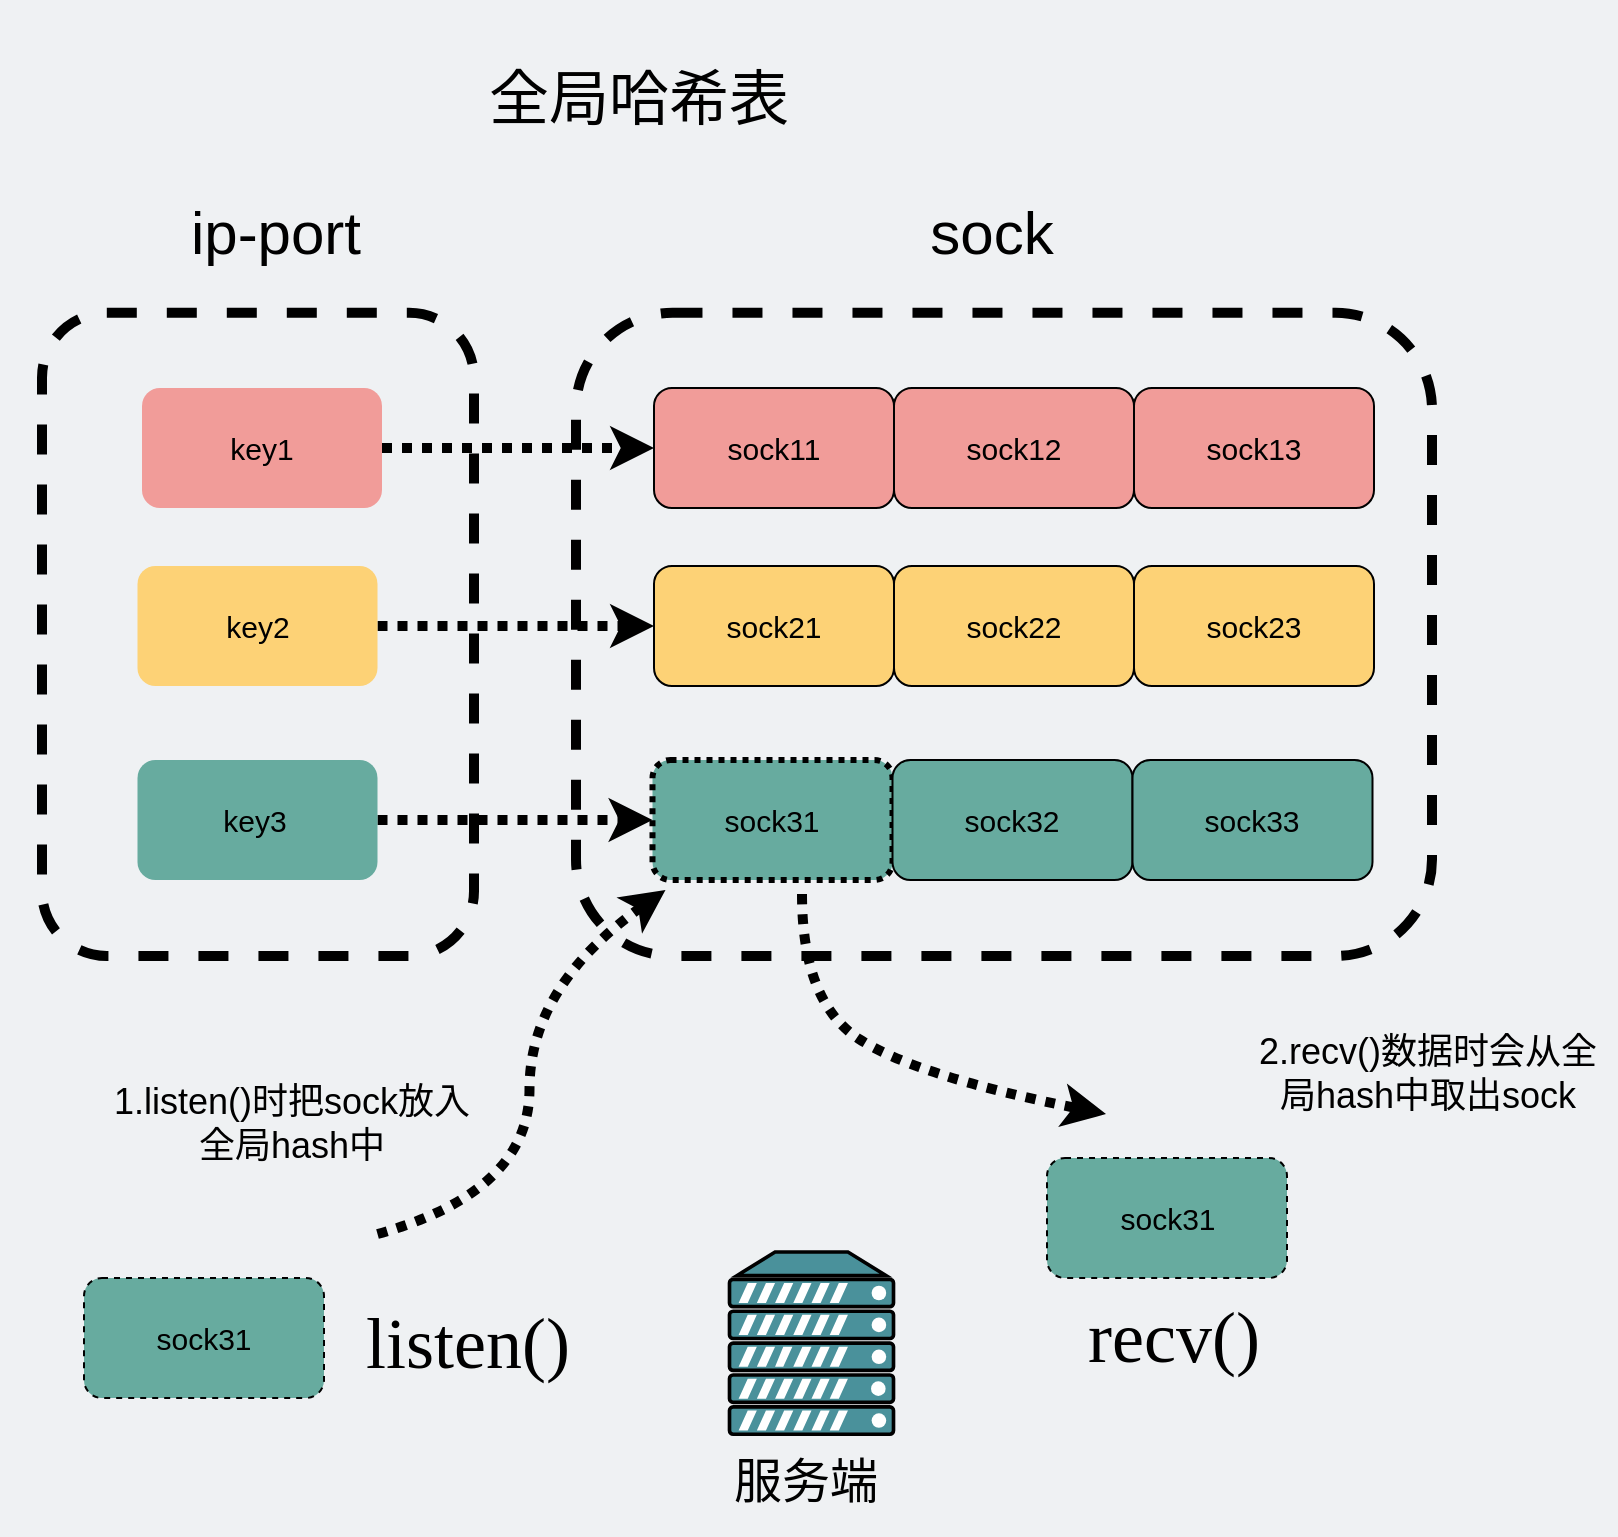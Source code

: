 <mxfile version="15.0.3" type="github">
  <diagram id="Lof0R5rhfGAX3NdKyFyQ" name="Page-1">
    <mxGraphModel dx="243" dy="490" grid="0" gridSize="10" guides="1" tooltips="1" connect="1" arrows="1" fold="1" page="1" pageScale="1" pageWidth="900" pageHeight="270" background="#EFF1F3" math="0" shadow="0">
      <root>
        <mxCell id="0" />
        <mxCell id="1" parent="0" />
        <mxCell id="lHOGtCii_1D8-ynuGwen-7" value="" style="rounded=1;whiteSpace=wrap;html=1;strokeColor=#000000;fillColor=none;dashed=1;strokeWidth=5;" parent="1" vertex="1">
          <mxGeometry x="334" y="161.4" width="428" height="321.6" as="geometry" />
        </mxCell>
        <mxCell id="wdfUIwA4EHPiVqjbUW1X-7" value="" style="rounded=1;whiteSpace=wrap;html=1;strokeColor=#000000;fillColor=none;dashed=1;strokeWidth=5;" parent="1" vertex="1">
          <mxGeometry x="67" y="161.4" width="216" height="321.6" as="geometry" />
        </mxCell>
        <mxCell id="lHOGtCii_1D8-ynuGwen-11" style="edgeStyle=orthogonalEdgeStyle;rounded=0;orthogonalLoop=1;jettySize=auto;html=1;exitX=1;exitY=0.5;exitDx=0;exitDy=0;fontSize=15;dashed=1;strokeWidth=5;dashPattern=1 1;" parent="1" source="wdfUIwA4EHPiVqjbUW1X-1" target="U5H95pQ-bFL1ZXfvbdUM-2" edge="1">
          <mxGeometry relative="1" as="geometry" />
        </mxCell>
        <mxCell id="wdfUIwA4EHPiVqjbUW1X-1" value="" style="rounded=1;whiteSpace=wrap;html=1;strokeColor=none;fillColor=#67AB9F;fontSize=15;" parent="1" vertex="1">
          <mxGeometry x="114.75" y="385" width="120" height="60" as="geometry" />
        </mxCell>
        <mxCell id="wdfUIwA4EHPiVqjbUW1X-2" value="key3" style="text;html=1;strokeColor=none;fillColor=none;align=center;verticalAlign=middle;whiteSpace=wrap;rounded=0;fontSize=15;" parent="1" vertex="1">
          <mxGeometry x="132.75" y="405" width="81" height="20" as="geometry" />
        </mxCell>
        <mxCell id="lHOGtCii_1D8-ynuGwen-12" style="edgeStyle=orthogonalEdgeStyle;rounded=0;orthogonalLoop=1;jettySize=auto;html=1;exitX=1;exitY=0.5;exitDx=0;exitDy=0;entryX=0;entryY=0.5;entryDx=0;entryDy=0;fontSize=15;strokeWidth=5;dashed=1;dashPattern=1 1;" parent="1" source="wdfUIwA4EHPiVqjbUW1X-3" target="lHOGtCii_1D8-ynuGwen-1" edge="1">
          <mxGeometry relative="1" as="geometry" />
        </mxCell>
        <mxCell id="wdfUIwA4EHPiVqjbUW1X-3" value="key2" style="rounded=1;whiteSpace=wrap;html=1;strokeColor=none;fillColor=#FDD276;fontSize=15;" parent="1" vertex="1">
          <mxGeometry x="114.75" y="288" width="120" height="60" as="geometry" />
        </mxCell>
        <mxCell id="wdfUIwA4EHPiVqjbUW1X-5" value="" style="fontColor=#0066CC;verticalAlign=top;verticalLabelPosition=bottom;labelPosition=center;align=center;html=1;outlineConnect=0;gradientColor=none;gradientDirection=north;strokeWidth=2;shape=mxgraph.networks.server;fillColor=#4A919B;" parent="1" vertex="1">
          <mxGeometry x="410.75" y="631" width="82" height="91.11" as="geometry" />
        </mxCell>
        <mxCell id="wdfUIwA4EHPiVqjbUW1X-8" value="&lt;pre style=&quot;font-family: &amp;#34;source code pro&amp;#34; ; font-size: 30px&quot;&gt;&lt;pre style=&quot;font-family: &amp;#34;source code pro&amp;#34;&quot;&gt;全局哈希表&lt;/pre&gt;&lt;/pre&gt;" style="text;html=1;strokeColor=none;fillColor=none;align=center;verticalAlign=middle;whiteSpace=wrap;rounded=0;dashed=1;" parent="1" vertex="1">
          <mxGeometry x="46" y="19" width="639.25" height="69" as="geometry" />
        </mxCell>
        <mxCell id="wdfUIwA4EHPiVqjbUW1X-12" value="&lt;pre style=&quot;font-family: &amp;#34;source code pro&amp;#34;&quot;&gt;&lt;font style=&quot;font-size: 36px&quot;&gt;listen()&lt;/font&gt;&lt;/pre&gt;" style="text;html=1;strokeColor=none;fillColor=none;align=center;verticalAlign=middle;whiteSpace=wrap;rounded=0;dashed=1;" parent="1" vertex="1">
          <mxGeometry x="217" y="666.56" width="125.5" height="20" as="geometry" />
        </mxCell>
        <mxCell id="lHOGtCii_1D8-ynuGwen-13" style="edgeStyle=orthogonalEdgeStyle;rounded=0;orthogonalLoop=1;jettySize=auto;html=1;exitX=1;exitY=0.5;exitDx=0;exitDy=0;entryX=0;entryY=0.5;entryDx=0;entryDy=0;fontSize=15;strokeWidth=5;dashed=1;dashPattern=1 1;" parent="1" source="U5H95pQ-bFL1ZXfvbdUM-1" target="lHOGtCii_1D8-ynuGwen-4" edge="1">
          <mxGeometry relative="1" as="geometry" />
        </mxCell>
        <mxCell id="U5H95pQ-bFL1ZXfvbdUM-1" value="key1" style="rounded=1;whiteSpace=wrap;html=1;strokeColor=none;fillColor=#F19C99;fontSize=15;" parent="1" vertex="1">
          <mxGeometry x="117" y="199" width="120" height="60" as="geometry" />
        </mxCell>
        <mxCell id="U5H95pQ-bFL1ZXfvbdUM-2" value="sock31" style="rounded=1;whiteSpace=wrap;html=1;fontSize=15;dashed=1;fillColor=#67AB9F;strokeWidth=3;dashPattern=1 1;" parent="1" vertex="1">
          <mxGeometry x="372.25" y="385" width="120" height="60" as="geometry" />
        </mxCell>
        <mxCell id="U5H95pQ-bFL1ZXfvbdUM-3" value="sock32" style="rounded=1;whiteSpace=wrap;html=1;fillColor=#67AB9F;fontSize=15;" parent="1" vertex="1">
          <mxGeometry x="492.25" y="385" width="120" height="60" as="geometry" />
        </mxCell>
        <mxCell id="U5H95pQ-bFL1ZXfvbdUM-4" value="sock33" style="rounded=1;whiteSpace=wrap;html=1;fillColor=#67AB9F;fontSize=15;" parent="1" vertex="1">
          <mxGeometry x="612.25" y="385" width="120" height="60" as="geometry" />
        </mxCell>
        <mxCell id="U5H95pQ-bFL1ZXfvbdUM-5" value="&lt;span style=&quot;font-size: 30px&quot;&gt;ip-port&lt;/span&gt;" style="text;html=1;strokeColor=none;fillColor=none;align=center;verticalAlign=middle;whiteSpace=wrap;rounded=0;" parent="1" vertex="1">
          <mxGeometry x="74" y="90" width="219.5" height="61" as="geometry" />
        </mxCell>
        <mxCell id="lHOGtCii_1D8-ynuGwen-1" value="sock21" style="rounded=1;whiteSpace=wrap;html=1;fillColor=#FDD276;fontSize=15;" parent="1" vertex="1">
          <mxGeometry x="373" y="288" width="120" height="60" as="geometry" />
        </mxCell>
        <mxCell id="lHOGtCii_1D8-ynuGwen-2" value="sock22" style="rounded=1;whiteSpace=wrap;html=1;fillColor=#FDD276;fontSize=15;" parent="1" vertex="1">
          <mxGeometry x="493" y="288" width="120" height="60" as="geometry" />
        </mxCell>
        <mxCell id="lHOGtCii_1D8-ynuGwen-3" value="sock23" style="rounded=1;whiteSpace=wrap;html=1;fillColor=#FDD276;fontSize=15;" parent="1" vertex="1">
          <mxGeometry x="613" y="288" width="120" height="60" as="geometry" />
        </mxCell>
        <mxCell id="lHOGtCii_1D8-ynuGwen-4" value="sock11" style="rounded=1;whiteSpace=wrap;html=1;fillColor=#F19C99;fontSize=15;" parent="1" vertex="1">
          <mxGeometry x="373" y="199" width="120" height="60" as="geometry" />
        </mxCell>
        <mxCell id="lHOGtCii_1D8-ynuGwen-5" value="sock12" style="rounded=1;whiteSpace=wrap;html=1;fillColor=#F19C99;fontSize=15;" parent="1" vertex="1">
          <mxGeometry x="493" y="199" width="120" height="60" as="geometry" />
        </mxCell>
        <mxCell id="lHOGtCii_1D8-ynuGwen-6" value="sock13" style="rounded=1;whiteSpace=wrap;html=1;fillColor=#F19C99;fontSize=15;" parent="1" vertex="1">
          <mxGeometry x="613" y="199" width="120" height="60" as="geometry" />
        </mxCell>
        <mxCell id="lHOGtCii_1D8-ynuGwen-8" value="&lt;font style=&quot;font-size: 30px&quot;&gt;sock&lt;/font&gt;" style="text;html=1;strokeColor=none;fillColor=none;align=center;verticalAlign=middle;whiteSpace=wrap;rounded=0;" parent="1" vertex="1">
          <mxGeometry x="432" y="90" width="219.5" height="61" as="geometry" />
        </mxCell>
        <mxCell id="lHOGtCii_1D8-ynuGwen-17" value="&lt;font style=&quot;font-size: 18px&quot;&gt;1.listen()时把sock放入全局hash中&lt;/font&gt;" style="text;html=1;strokeColor=none;fillColor=none;align=center;verticalAlign=middle;whiteSpace=wrap;rounded=0;fontSize=15;" parent="1" vertex="1">
          <mxGeometry x="98" y="540" width="188" height="54" as="geometry" />
        </mxCell>
        <mxCell id="yFPqrvO77qKaXTLS87Z0-1" value="" style="curved=1;endArrow=classic;html=1;dashed=1;dashPattern=1 1;strokeWidth=5;" parent="1" edge="1">
          <mxGeometry width="50" height="50" relative="1" as="geometry">
            <mxPoint x="234.75" y="622" as="sourcePoint" />
            <mxPoint x="378.75" y="450" as="targetPoint" />
            <Array as="points">
              <mxPoint x="310.75" y="601" />
              <mxPoint x="310.75" y="498" />
            </Array>
          </mxGeometry>
        </mxCell>
        <mxCell id="yFPqrvO77qKaXTLS87Z0-2" value="sock31" style="rounded=1;whiteSpace=wrap;html=1;fontSize=15;dashed=1;fillColor=#67AB9F;" parent="1" vertex="1">
          <mxGeometry x="88" y="644" width="120" height="60" as="geometry" />
        </mxCell>
        <mxCell id="yFPqrvO77qKaXTLS87Z0-3" value="&lt;pre style=&quot;font-family: &amp;#34;source code pro&amp;#34;&quot;&gt;&lt;font style=&quot;font-size: 36px&quot;&gt;recv()&lt;/font&gt;&lt;/pre&gt;" style="text;html=1;strokeColor=none;fillColor=none;align=center;verticalAlign=middle;whiteSpace=wrap;rounded=0;dashed=1;" parent="1" vertex="1">
          <mxGeometry x="569.5" y="664" width="125.5" height="20" as="geometry" />
        </mxCell>
        <mxCell id="yFPqrvO77qKaXTLS87Z0-4" value="" style="curved=1;endArrow=classic;html=1;dashed=1;dashPattern=1 1;strokeWidth=5;" parent="1" edge="1">
          <mxGeometry width="50" height="50" relative="1" as="geometry">
            <mxPoint x="447" y="452" as="sourcePoint" />
            <mxPoint x="599" y="562" as="targetPoint" />
            <Array as="points">
              <mxPoint x="447" y="506" />
              <mxPoint x="504" y="543" />
            </Array>
          </mxGeometry>
        </mxCell>
        <mxCell id="yFPqrvO77qKaXTLS87Z0-6" value="&lt;font style=&quot;font-size: 18px&quot;&gt;2.recv()数据时会从全局hash中取出sock&lt;/font&gt;" style="text;html=1;strokeColor=none;fillColor=none;align=center;verticalAlign=middle;whiteSpace=wrap;rounded=0;fontSize=15;" parent="1" vertex="1">
          <mxGeometry x="666" y="515" width="188" height="54" as="geometry" />
        </mxCell>
        <mxCell id="yFPqrvO77qKaXTLS87Z0-8" value="sock31" style="rounded=1;whiteSpace=wrap;html=1;fontSize=15;dashed=1;fillColor=#67AB9F;" parent="1" vertex="1">
          <mxGeometry x="569.5" y="584" width="120" height="60" as="geometry" />
        </mxCell>
        <mxCell id="yFPqrvO77qKaXTLS87Z0-9" value="&lt;pre style=&quot;font-family: &amp;#34;source code pro&amp;#34;&quot;&gt;&lt;font style=&quot;font-size: 24px&quot;&gt;服务端&lt;/font&gt;&lt;/pre&gt;" style="text;html=1;strokeColor=none;fillColor=none;align=center;verticalAlign=middle;whiteSpace=wrap;rounded=0;dashed=1;" parent="1" vertex="1">
          <mxGeometry x="386" y="736" width="125.5" height="20" as="geometry" />
        </mxCell>
      </root>
    </mxGraphModel>
  </diagram>
</mxfile>
